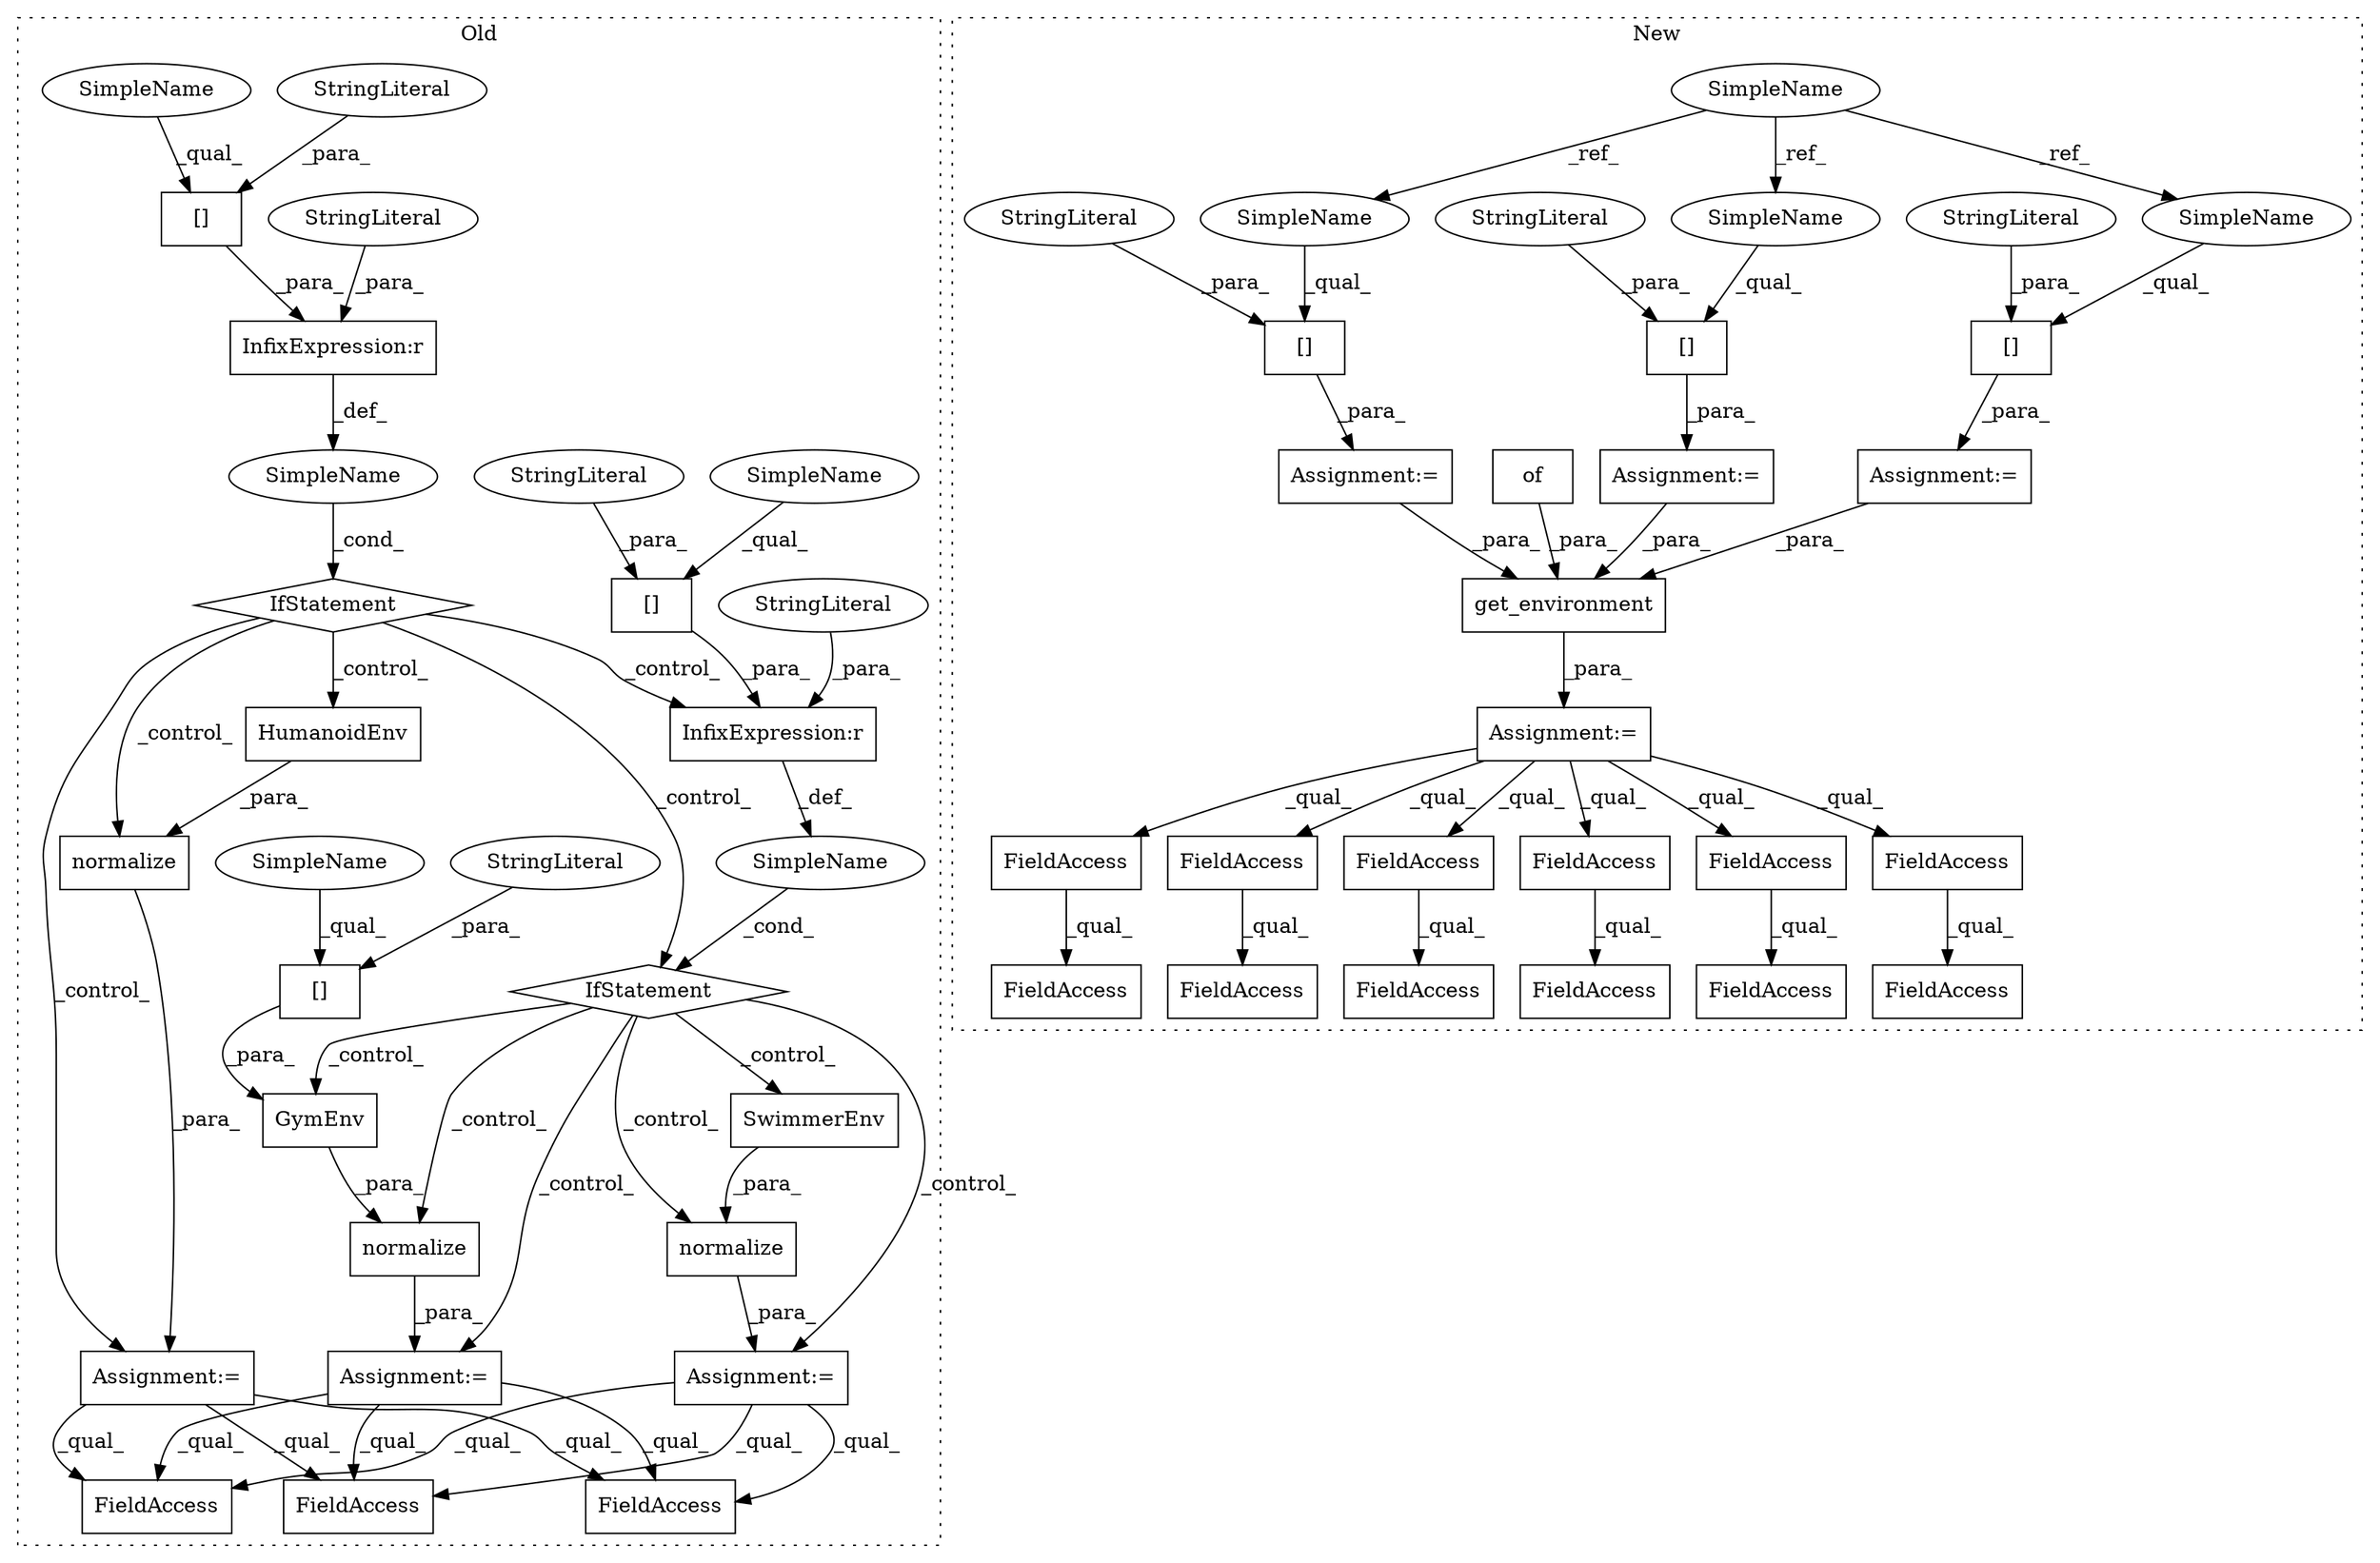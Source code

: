 digraph G {
subgraph cluster0 {
1 [label="SwimmerEnv" a="32" s="2744" l="12" shape="box"];
3 [label="SimpleName" a="42" s="" l="" shape="ellipse"];
4 [label="normalize" a="32" s="2783,2820" l="10,1" shape="box"];
5 [label="SimpleName" a="42" s="" l="" shape="ellipse"];
6 [label="InfixExpression:r" a="27" s="2602" l="4" shape="box"];
7 [label="[]" a="2" s="2583,2601" l="8,1" shape="box"];
8 [label="StringLiteral" a="45" s="2591" l="10" shape="ellipse"];
9 [label="StringLiteral" a="45" s="2606" l="16" shape="ellipse"];
10 [label="InfixExpression:r" a="27" s="2701" l="4" shape="box"];
11 [label="[]" a="2" s="2682,2700" l="8,1" shape="box"];
12 [label="StringLiteral" a="45" s="2690" l="10" shape="ellipse"];
13 [label="StringLiteral" a="45" s="2705" l="15" shape="ellipse"];
14 [label="HumanoidEnv" a="32" s="2646" l="13" shape="box"];
15 [label="FieldAccess" a="22" s="2885" l="8" shape="box"];
16 [label="GymEnv" a="32" s="2793,2819" l="7,1" shape="box"];
17 [label="[]" a="2" s="2800,2818" l="8,1" shape="box"];
30 [label="normalize" a="32" s="2734,2756" l="10,1" shape="box"];
32 [label="IfStatement" a="25" s="2579,2622" l="4,2" shape="diamond"];
33 [label="normalize" a="32" s="2636,2659" l="10,1" shape="box"];
34 [label="IfStatement" a="25" s="2678,2720" l="4,2" shape="diamond"];
42 [label="Assignment:=" a="7" s="2782" l="1" shape="box"];
43 [label="StringLiteral" a="45" s="2808" l="10" shape="ellipse"];
44 [label="Assignment:=" a="7" s="2635" l="1" shape="box"];
45 [label="Assignment:=" a="7" s="2733" l="1" shape="box"];
50 [label="FieldAccess" a="22" s="3232" l="8" shape="box"];
51 [label="FieldAccess" a="22" s="3279" l="8" shape="box"];
55 [label="SimpleName" a="42" s="2583" l="7" shape="ellipse"];
56 [label="SimpleName" a="42" s="2800" l="7" shape="ellipse"];
57 [label="SimpleName" a="42" s="2682" l="7" shape="ellipse"];
label = "Old";
style="dotted";
}
subgraph cluster1 {
2 [label="get_environment" a="32" s="2310,2355" l="16,1" shape="box"];
18 [label="FieldAccess" a="22" s="2845" l="21" shape="box"];
19 [label="FieldAccess" a="22" s="2758" l="27" shape="box"];
20 [label="FieldAccess" a="22" s="2786" l="22" shape="box"];
21 [label="FieldAccess" a="22" s="2414" l="21" shape="box"];
22 [label="FieldAccess" a="22" s="2442" l="22" shape="box"];
23 [label="FieldAccess" a="22" s="2911" l="21" shape="box"];
24 [label="FieldAccess" a="22" s="2758" l="21" shape="box"];
25 [label="FieldAccess" a="22" s="2911" l="27" shape="box"];
26 [label="FieldAccess" a="22" s="2786" l="16" shape="box"];
27 [label="FieldAccess" a="22" s="2414" l="27" shape="box"];
28 [label="FieldAccess" a="22" s="2442" l="16" shape="box"];
29 [label="FieldAccess" a="22" s="2845" l="27" shape="box"];
31 [label="of" a="32" s="2351" l="4" shape="box"];
35 [label="Assignment:=" a="7" s="2282" l="1" shape="box"];
36 [label="[]" a="2" s="2283,2299" l="8,1" shape="box"];
37 [label="SimpleName" a="42" s="1758" l="7" shape="ellipse"];
38 [label="[]" a="2" s="2255,2269" l="8,1" shape="box"];
39 [label="StringLiteral" a="45" s="2291" l="8" shape="ellipse"];
40 [label="[]" a="2" s="2225,2243" l="8,1" shape="box"];
41 [label="StringLiteral" a="45" s="2263" l="6" shape="ellipse"];
46 [label="StringLiteral" a="45" s="2233" l="10" shape="ellipse"];
47 [label="Assignment:=" a="7" s="2224" l="1" shape="box"];
48 [label="Assignment:=" a="7" s="2309" l="1" shape="box"];
49 [label="Assignment:=" a="7" s="2254" l="1" shape="box"];
52 [label="SimpleName" a="42" s="2255" l="7" shape="ellipse"];
53 [label="SimpleName" a="42" s="2283" l="7" shape="ellipse"];
54 [label="SimpleName" a="42" s="2225" l="7" shape="ellipse"];
label = "New";
style="dotted";
}
1 -> 30 [label="_para_"];
2 -> 48 [label="_para_"];
3 -> 34 [label="_cond_"];
4 -> 42 [label="_para_"];
5 -> 32 [label="_cond_"];
6 -> 5 [label="_def_"];
7 -> 6 [label="_para_"];
8 -> 7 [label="_para_"];
9 -> 6 [label="_para_"];
10 -> 3 [label="_def_"];
11 -> 10 [label="_para_"];
12 -> 11 [label="_para_"];
13 -> 10 [label="_para_"];
14 -> 33 [label="_para_"];
16 -> 4 [label="_para_"];
17 -> 16 [label="_para_"];
18 -> 29 [label="_qual_"];
21 -> 27 [label="_qual_"];
23 -> 25 [label="_qual_"];
24 -> 19 [label="_qual_"];
26 -> 20 [label="_qual_"];
28 -> 22 [label="_qual_"];
30 -> 45 [label="_para_"];
31 -> 2 [label="_para_"];
32 -> 14 [label="_control_"];
32 -> 33 [label="_control_"];
32 -> 10 [label="_control_"];
32 -> 34 [label="_control_"];
32 -> 44 [label="_control_"];
33 -> 44 [label="_para_"];
34 -> 1 [label="_control_"];
34 -> 45 [label="_control_"];
34 -> 30 [label="_control_"];
34 -> 4 [label="_control_"];
34 -> 42 [label="_control_"];
34 -> 16 [label="_control_"];
35 -> 2 [label="_para_"];
36 -> 35 [label="_para_"];
37 -> 52 [label="_ref_"];
37 -> 53 [label="_ref_"];
37 -> 54 [label="_ref_"];
38 -> 49 [label="_para_"];
39 -> 36 [label="_para_"];
40 -> 47 [label="_para_"];
41 -> 38 [label="_para_"];
42 -> 51 [label="_qual_"];
42 -> 50 [label="_qual_"];
42 -> 15 [label="_qual_"];
43 -> 17 [label="_para_"];
44 -> 50 [label="_qual_"];
44 -> 51 [label="_qual_"];
44 -> 15 [label="_qual_"];
45 -> 51 [label="_qual_"];
45 -> 50 [label="_qual_"];
45 -> 15 [label="_qual_"];
46 -> 40 [label="_para_"];
47 -> 2 [label="_para_"];
48 -> 24 [label="_qual_"];
48 -> 18 [label="_qual_"];
48 -> 28 [label="_qual_"];
48 -> 23 [label="_qual_"];
48 -> 21 [label="_qual_"];
48 -> 26 [label="_qual_"];
49 -> 2 [label="_para_"];
52 -> 38 [label="_qual_"];
53 -> 36 [label="_qual_"];
54 -> 40 [label="_qual_"];
55 -> 7 [label="_qual_"];
56 -> 17 [label="_qual_"];
57 -> 11 [label="_qual_"];
}